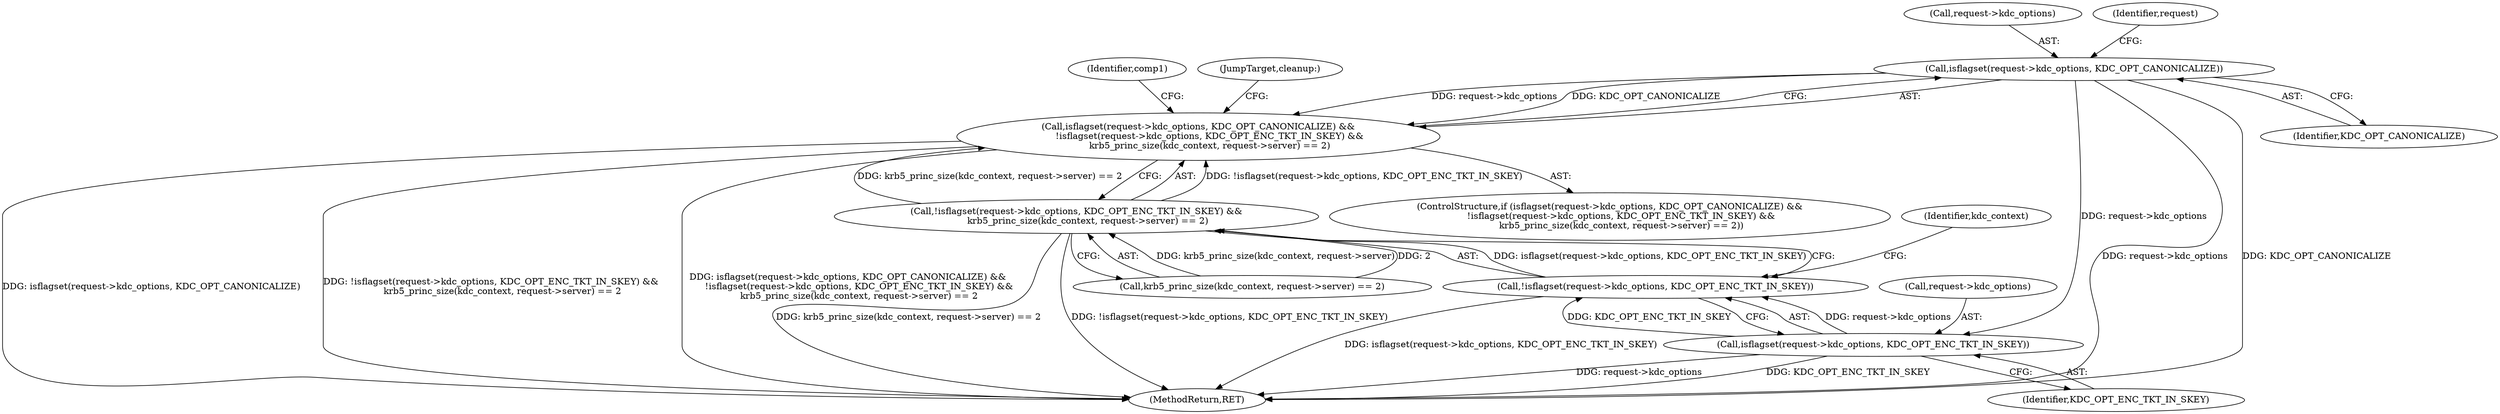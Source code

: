 digraph "0_krb5_8ee70ec63931d1e38567905387ab9b1d45734d81@pointer" {
"1000132" [label="(Call,isflagset(request->kdc_options, KDC_OPT_CANONICALIZE))"];
"1000131" [label="(Call,isflagset(request->kdc_options, KDC_OPT_CANONICALIZE) &&\n        !isflagset(request->kdc_options, KDC_OPT_ENC_TKT_IN_SKEY) &&\n        krb5_princ_size(kdc_context, request->server) == 2)"];
"1000139" [label="(Call,isflagset(request->kdc_options, KDC_OPT_ENC_TKT_IN_SKEY))"];
"1000138" [label="(Call,!isflagset(request->kdc_options, KDC_OPT_ENC_TKT_IN_SKEY))"];
"1000137" [label="(Call,!isflagset(request->kdc_options, KDC_OPT_ENC_TKT_IN_SKEY) &&\n        krb5_princ_size(kdc_context, request->server) == 2)"];
"1000146" [label="(Identifier,kdc_context)"];
"1000139" [label="(Call,isflagset(request->kdc_options, KDC_OPT_ENC_TKT_IN_SKEY))"];
"1000153" [label="(Identifier,comp1)"];
"1000133" [label="(Call,request->kdc_options)"];
"1000408" [label="(MethodReturn,RET)"];
"1000132" [label="(Call,isflagset(request->kdc_options, KDC_OPT_CANONICALIZE))"];
"1000141" [label="(Identifier,request)"];
"1000131" [label="(Call,isflagset(request->kdc_options, KDC_OPT_CANONICALIZE) &&\n        !isflagset(request->kdc_options, KDC_OPT_ENC_TKT_IN_SKEY) &&\n        krb5_princ_size(kdc_context, request->server) == 2)"];
"1000140" [label="(Call,request->kdc_options)"];
"1000137" [label="(Call,!isflagset(request->kdc_options, KDC_OPT_ENC_TKT_IN_SKEY) &&\n        krb5_princ_size(kdc_context, request->server) == 2)"];
"1000403" [label="(JumpTarget,cleanup:)"];
"1000143" [label="(Identifier,KDC_OPT_ENC_TKT_IN_SKEY)"];
"1000136" [label="(Identifier,KDC_OPT_CANONICALIZE)"];
"1000138" [label="(Call,!isflagset(request->kdc_options, KDC_OPT_ENC_TKT_IN_SKEY))"];
"1000130" [label="(ControlStructure,if (isflagset(request->kdc_options, KDC_OPT_CANONICALIZE) &&\n        !isflagset(request->kdc_options, KDC_OPT_ENC_TKT_IN_SKEY) &&\n        krb5_princ_size(kdc_context, request->server) == 2))"];
"1000144" [label="(Call,krb5_princ_size(kdc_context, request->server) == 2)"];
"1000132" -> "1000131"  [label="AST: "];
"1000132" -> "1000136"  [label="CFG: "];
"1000133" -> "1000132"  [label="AST: "];
"1000136" -> "1000132"  [label="AST: "];
"1000141" -> "1000132"  [label="CFG: "];
"1000131" -> "1000132"  [label="CFG: "];
"1000132" -> "1000408"  [label="DDG: request->kdc_options"];
"1000132" -> "1000408"  [label="DDG: KDC_OPT_CANONICALIZE"];
"1000132" -> "1000131"  [label="DDG: request->kdc_options"];
"1000132" -> "1000131"  [label="DDG: KDC_OPT_CANONICALIZE"];
"1000132" -> "1000139"  [label="DDG: request->kdc_options"];
"1000131" -> "1000130"  [label="AST: "];
"1000131" -> "1000137"  [label="CFG: "];
"1000137" -> "1000131"  [label="AST: "];
"1000153" -> "1000131"  [label="CFG: "];
"1000403" -> "1000131"  [label="CFG: "];
"1000131" -> "1000408"  [label="DDG: isflagset(request->kdc_options, KDC_OPT_CANONICALIZE)"];
"1000131" -> "1000408"  [label="DDG: !isflagset(request->kdc_options, KDC_OPT_ENC_TKT_IN_SKEY) &&\n        krb5_princ_size(kdc_context, request->server) == 2"];
"1000131" -> "1000408"  [label="DDG: isflagset(request->kdc_options, KDC_OPT_CANONICALIZE) &&\n        !isflagset(request->kdc_options, KDC_OPT_ENC_TKT_IN_SKEY) &&\n        krb5_princ_size(kdc_context, request->server) == 2"];
"1000137" -> "1000131"  [label="DDG: !isflagset(request->kdc_options, KDC_OPT_ENC_TKT_IN_SKEY)"];
"1000137" -> "1000131"  [label="DDG: krb5_princ_size(kdc_context, request->server) == 2"];
"1000139" -> "1000138"  [label="AST: "];
"1000139" -> "1000143"  [label="CFG: "];
"1000140" -> "1000139"  [label="AST: "];
"1000143" -> "1000139"  [label="AST: "];
"1000138" -> "1000139"  [label="CFG: "];
"1000139" -> "1000408"  [label="DDG: request->kdc_options"];
"1000139" -> "1000408"  [label="DDG: KDC_OPT_ENC_TKT_IN_SKEY"];
"1000139" -> "1000138"  [label="DDG: request->kdc_options"];
"1000139" -> "1000138"  [label="DDG: KDC_OPT_ENC_TKT_IN_SKEY"];
"1000138" -> "1000137"  [label="AST: "];
"1000146" -> "1000138"  [label="CFG: "];
"1000137" -> "1000138"  [label="CFG: "];
"1000138" -> "1000408"  [label="DDG: isflagset(request->kdc_options, KDC_OPT_ENC_TKT_IN_SKEY)"];
"1000138" -> "1000137"  [label="DDG: isflagset(request->kdc_options, KDC_OPT_ENC_TKT_IN_SKEY)"];
"1000137" -> "1000144"  [label="CFG: "];
"1000144" -> "1000137"  [label="AST: "];
"1000137" -> "1000408"  [label="DDG: krb5_princ_size(kdc_context, request->server) == 2"];
"1000137" -> "1000408"  [label="DDG: !isflagset(request->kdc_options, KDC_OPT_ENC_TKT_IN_SKEY)"];
"1000144" -> "1000137"  [label="DDG: krb5_princ_size(kdc_context, request->server)"];
"1000144" -> "1000137"  [label="DDG: 2"];
}
